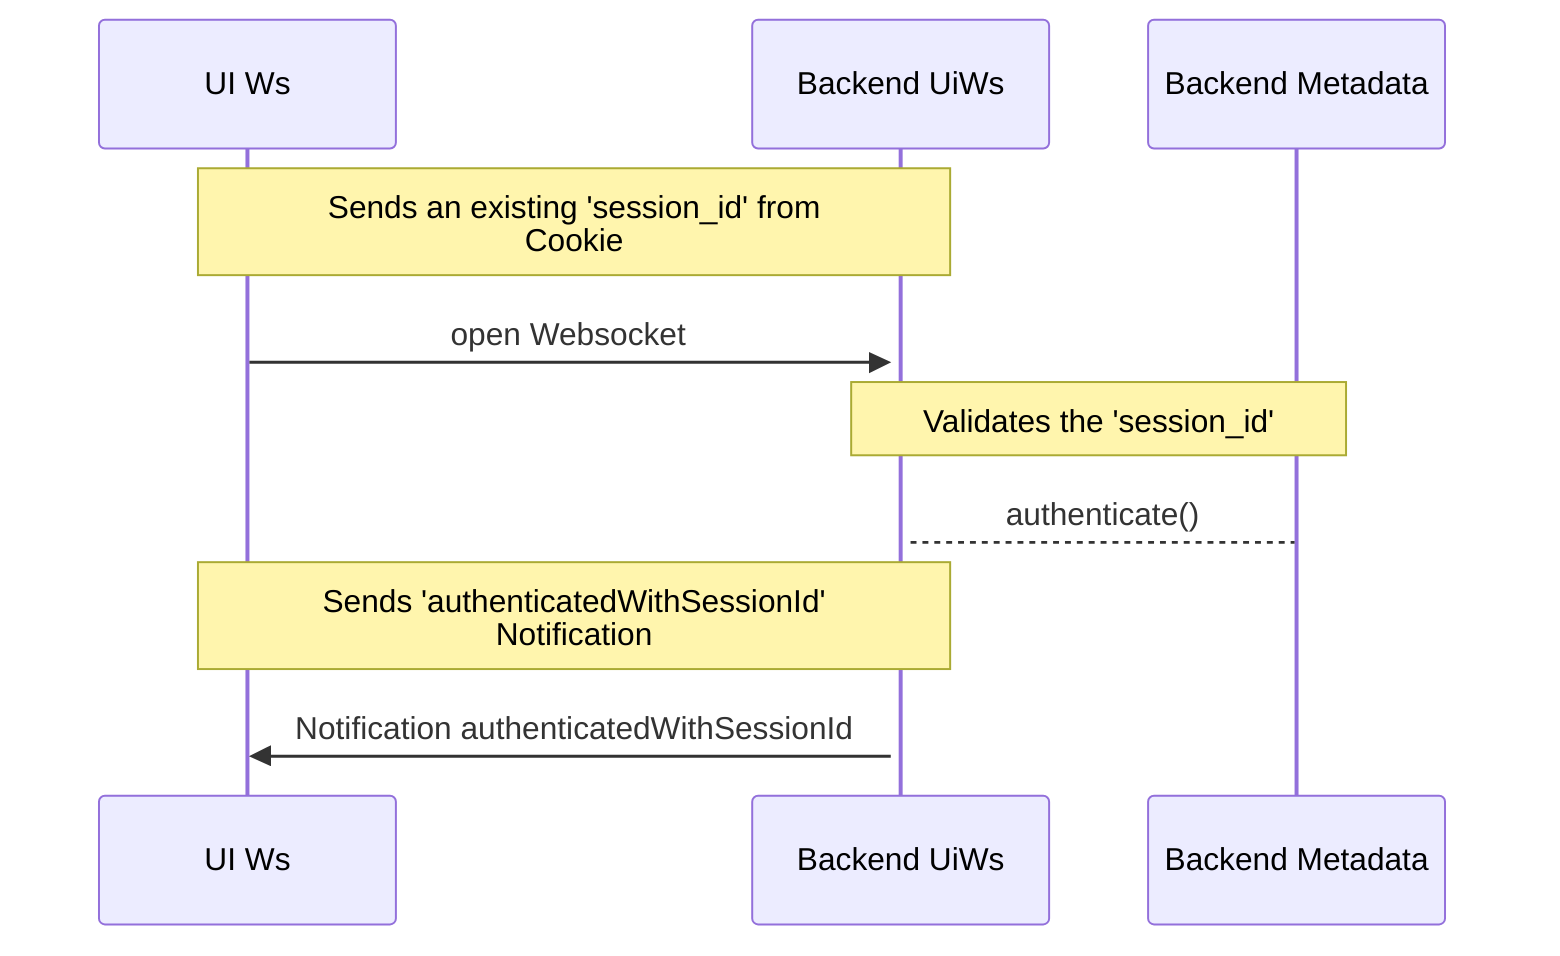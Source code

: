 sequenceDiagram

participant UI Ws
participant Backend UiWs

Note over UI Ws,Backend UiWs: Sends an existing 'session_id' from<br/>Cookie
UI Ws ->>+ Backend UiWs: open Websocket

Note over Backend UiWs,Backend Metadata: Validates the 'session_id'
Backend UiWs --> Backend Metadata: authenticate()

Note over Backend UiWs,UI Ws: Sends 'authenticatedWithSessionId'<br/>Notification
Backend UiWs ->> UI Ws: Notification authenticatedWithSessionId